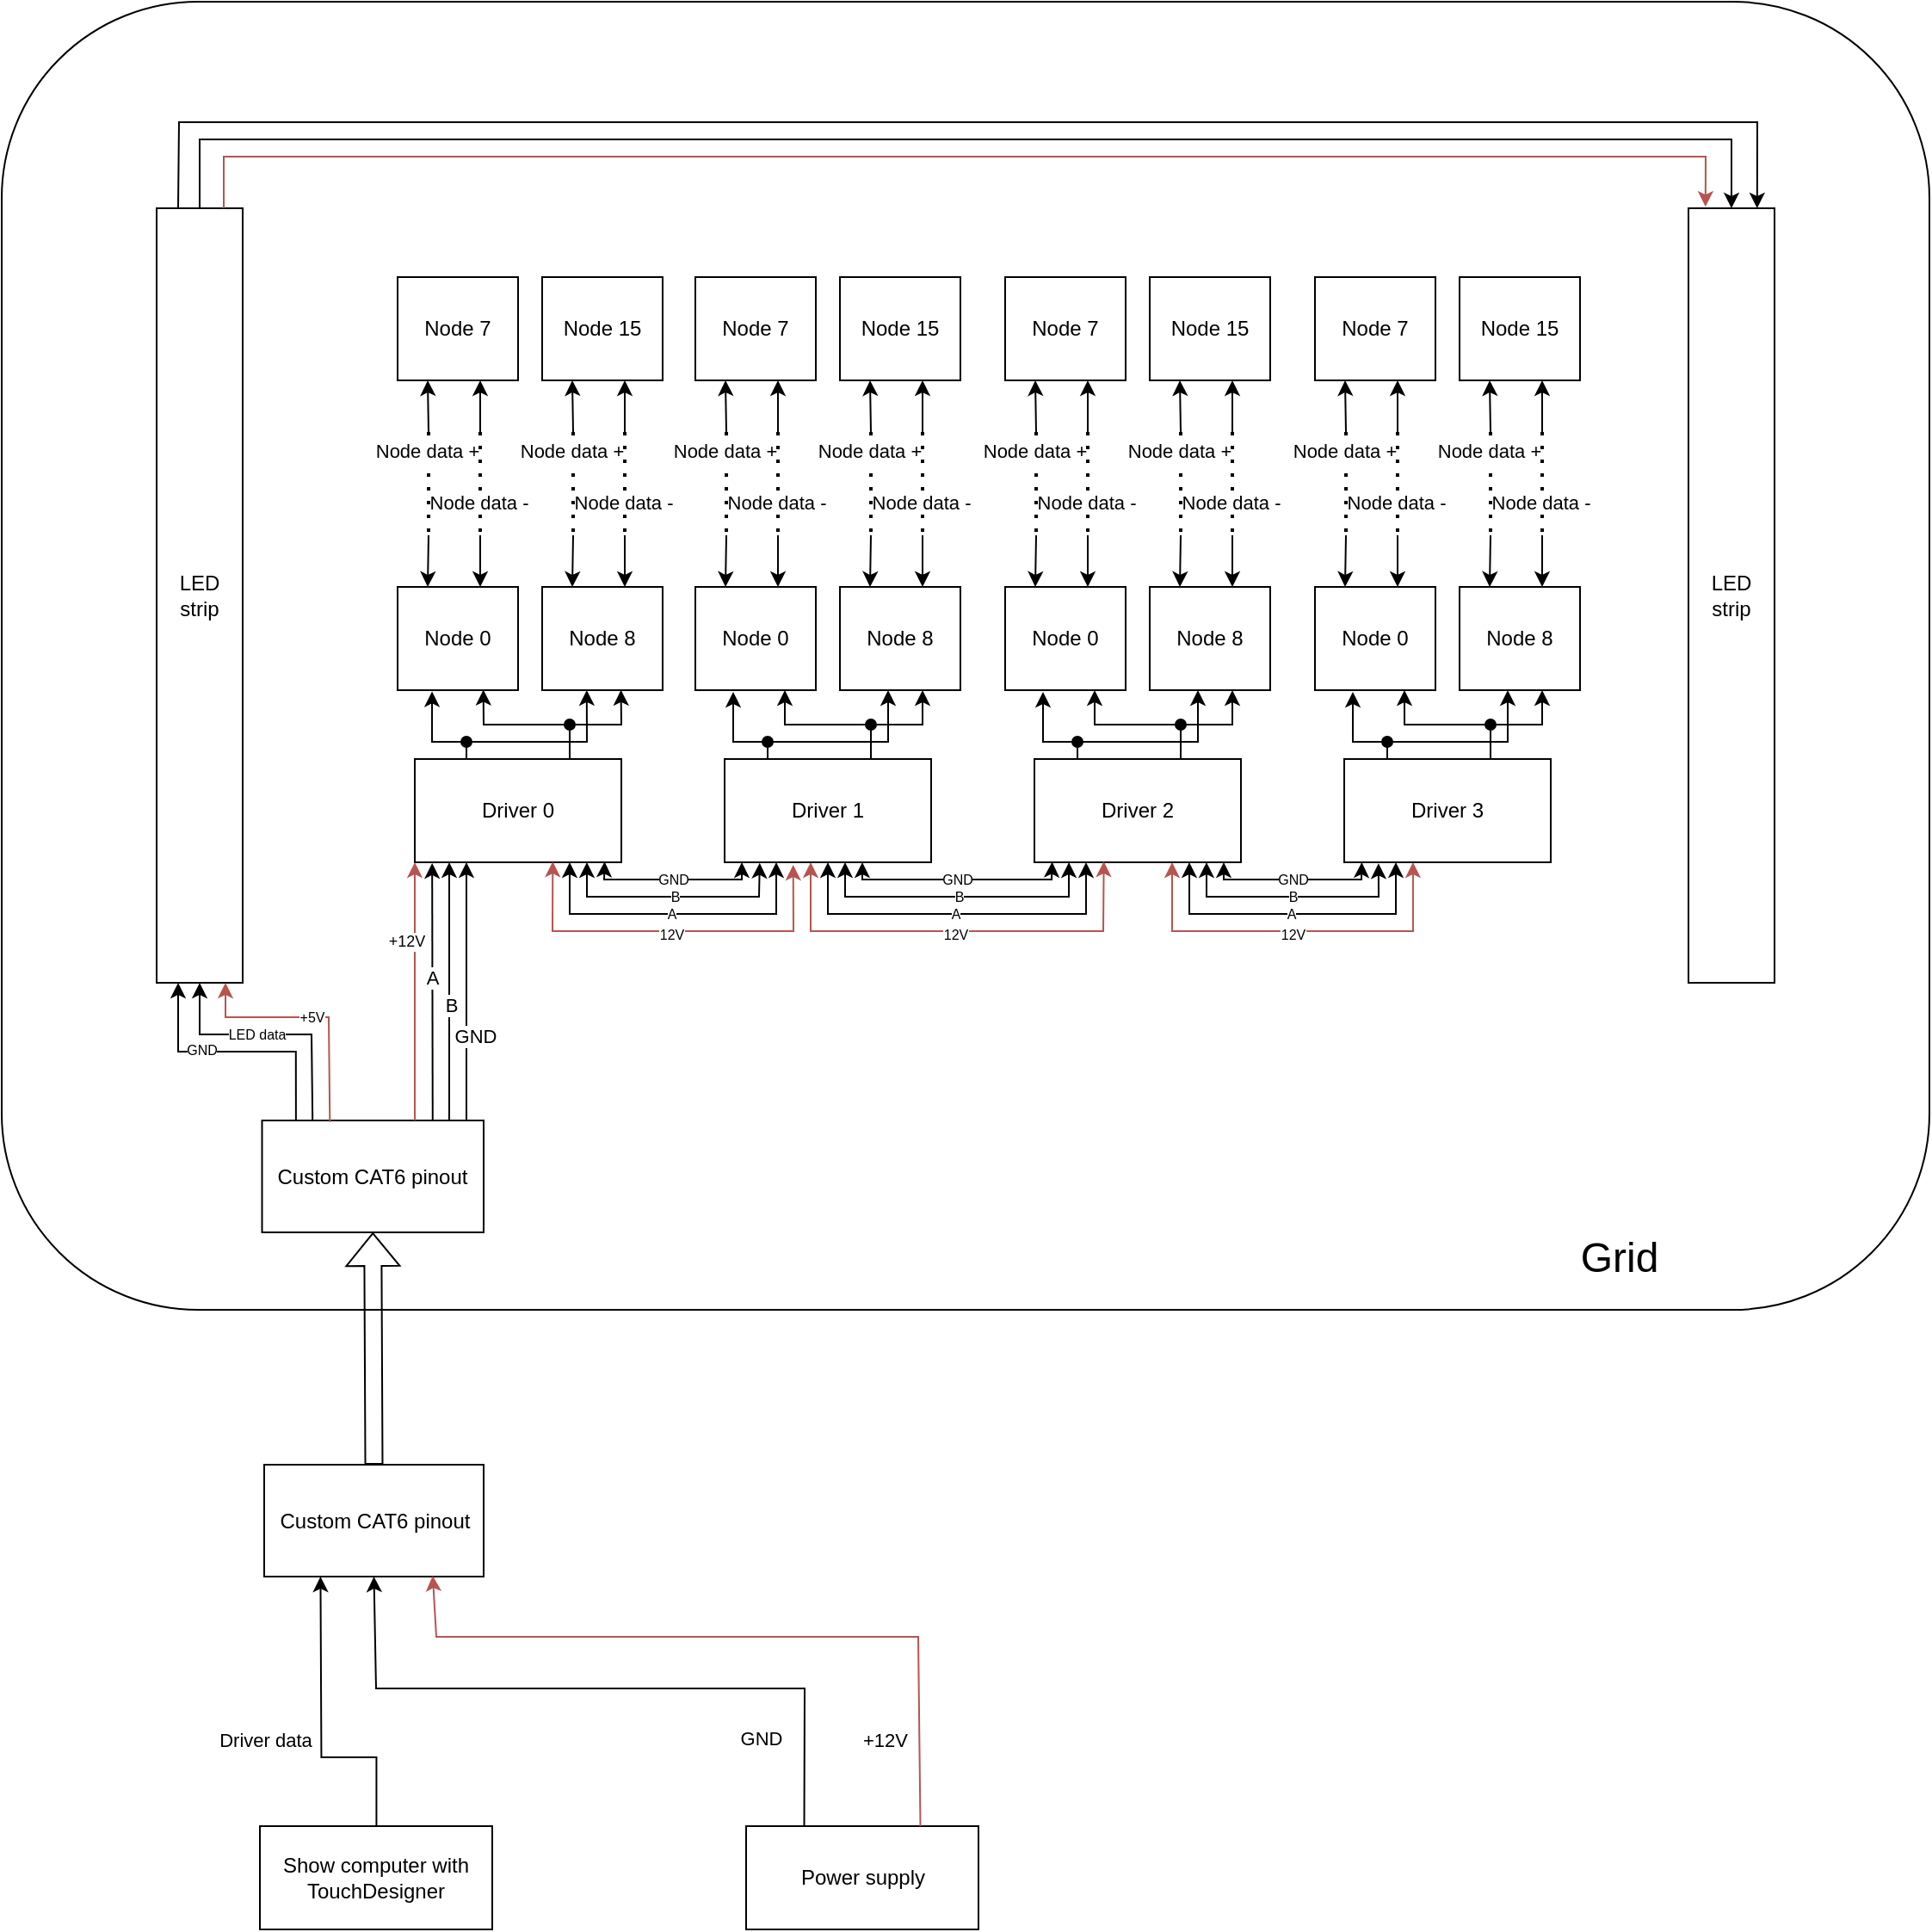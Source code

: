 <mxfile version="21.5.1" type="device">
  <diagram name="Seite-1" id="pmr29nUnUcJTHJ69raUX">
    <mxGraphModel dx="2684" dy="2594" grid="1" gridSize="10" guides="1" tooltips="1" connect="1" arrows="1" fold="1" page="1" pageScale="1" pageWidth="827" pageHeight="1169" math="0" shadow="0">
      <root>
        <mxCell id="0" />
        <mxCell id="1" parent="0" />
        <mxCell id="Ygs99mXb4eGiHYUo4rxd-228" value="" style="rounded=1;whiteSpace=wrap;html=1;" vertex="1" parent="1">
          <mxGeometry x="-130" y="-30" width="1120" height="760" as="geometry" />
        </mxCell>
        <mxCell id="Ygs99mXb4eGiHYUo4rxd-2" value="Driver 0" style="rounded=0;whiteSpace=wrap;html=1;" vertex="1" parent="1">
          <mxGeometry x="110" y="410" width="120" height="60" as="geometry" />
        </mxCell>
        <mxCell id="Ygs99mXb4eGiHYUo4rxd-3" value="Driver 1" style="rounded=0;whiteSpace=wrap;html=1;" vertex="1" parent="1">
          <mxGeometry x="290" y="410" width="120" height="60" as="geometry" />
        </mxCell>
        <mxCell id="Ygs99mXb4eGiHYUo4rxd-4" value="Driver 2" style="rounded=0;whiteSpace=wrap;html=1;" vertex="1" parent="1">
          <mxGeometry x="470" y="410" width="120" height="60" as="geometry" />
        </mxCell>
        <mxCell id="Ygs99mXb4eGiHYUo4rxd-5" value="Driver 3" style="rounded=0;whiteSpace=wrap;html=1;" vertex="1" parent="1">
          <mxGeometry x="650" y="410" width="120" height="60" as="geometry" />
        </mxCell>
        <mxCell id="Ygs99mXb4eGiHYUo4rxd-6" value="" style="endArrow=classic;startArrow=classic;html=1;rounded=0;exitX=0.919;exitY=0.994;exitDx=0;exitDy=0;exitPerimeter=0;" edge="1" parent="1" source="Ygs99mXb4eGiHYUo4rxd-2">
          <mxGeometry width="50" height="50" relative="1" as="geometry">
            <mxPoint x="190" y="480" as="sourcePoint" />
            <mxPoint x="300" y="470" as="targetPoint" />
            <Array as="points">
              <mxPoint x="220" y="480" />
              <mxPoint x="300" y="480" />
            </Array>
          </mxGeometry>
        </mxCell>
        <mxCell id="Ygs99mXb4eGiHYUo4rxd-14" value="&lt;font style=&quot;font-size: 8px;&quot;&gt;GND&lt;/font&gt;" style="edgeLabel;html=1;align=center;verticalAlign=middle;resizable=0;points=[];" vertex="1" connectable="0" parent="Ygs99mXb4eGiHYUo4rxd-6">
          <mxGeometry x="-0.006" y="1" relative="1" as="geometry">
            <mxPoint as="offset" />
          </mxGeometry>
        </mxCell>
        <mxCell id="Ygs99mXb4eGiHYUo4rxd-8" value="" style="endArrow=classic;startArrow=classic;html=1;rounded=0;exitX=0.919;exitY=0.994;exitDx=0;exitDy=0;exitPerimeter=0;entryX=0.17;entryY=1.006;entryDx=0;entryDy=0;entryPerimeter=0;" edge="1" parent="1" target="Ygs99mXb4eGiHYUo4rxd-3">
          <mxGeometry width="50" height="50" relative="1" as="geometry">
            <mxPoint x="210" y="470" as="sourcePoint" />
            <mxPoint x="260" y="470" as="targetPoint" />
            <Array as="points">
              <mxPoint x="210" y="490" />
              <mxPoint x="310" y="490" />
            </Array>
          </mxGeometry>
        </mxCell>
        <mxCell id="Ygs99mXb4eGiHYUo4rxd-13" value="&lt;font style=&quot;font-size: 8px;&quot;&gt;B&lt;/font&gt;" style="edgeLabel;html=1;align=center;verticalAlign=middle;resizable=0;points=[];" vertex="1" connectable="0" parent="Ygs99mXb4eGiHYUo4rxd-8">
          <mxGeometry x="-0.008" y="1" relative="1" as="geometry">
            <mxPoint x="1" as="offset" />
          </mxGeometry>
        </mxCell>
        <mxCell id="Ygs99mXb4eGiHYUo4rxd-9" value="" style="endArrow=classic;startArrow=classic;html=1;rounded=0;exitX=0.919;exitY=0.994;exitDx=0;exitDy=0;exitPerimeter=0;entryX=0.25;entryY=1;entryDx=0;entryDy=0;" edge="1" parent="1" target="Ygs99mXb4eGiHYUo4rxd-3">
          <mxGeometry width="50" height="50" relative="1" as="geometry">
            <mxPoint x="200" y="470" as="sourcePoint" />
            <mxPoint x="270" y="470" as="targetPoint" />
            <Array as="points">
              <mxPoint x="200" y="500" />
              <mxPoint x="320" y="500" />
            </Array>
          </mxGeometry>
        </mxCell>
        <mxCell id="Ygs99mXb4eGiHYUo4rxd-12" value="&lt;font style=&quot;font-size: 8px;&quot;&gt;A&lt;/font&gt;" style="edgeLabel;html=1;align=center;verticalAlign=middle;resizable=0;points=[];" vertex="1" connectable="0" parent="Ygs99mXb4eGiHYUo4rxd-9">
          <mxGeometry x="-0.032" y="-1" relative="1" as="geometry">
            <mxPoint x="2" y="-2" as="offset" />
          </mxGeometry>
        </mxCell>
        <mxCell id="Ygs99mXb4eGiHYUo4rxd-10" value="" style="endArrow=classic;startArrow=classic;html=1;rounded=0;exitX=0.668;exitY=0.993;exitDx=0;exitDy=0;exitPerimeter=0;entryX=0.332;entryY=1.025;entryDx=0;entryDy=0;entryPerimeter=0;fillColor=#f8cecc;strokeColor=#b85450;" edge="1" parent="1" source="Ygs99mXb4eGiHYUo4rxd-2" target="Ygs99mXb4eGiHYUo4rxd-3">
          <mxGeometry width="50" height="50" relative="1" as="geometry">
            <mxPoint x="170" y="520" as="sourcePoint" />
            <mxPoint x="260" y="520" as="targetPoint" />
            <Array as="points">
              <mxPoint x="190" y="510" />
              <mxPoint x="330" y="510" />
            </Array>
          </mxGeometry>
        </mxCell>
        <mxCell id="Ygs99mXb4eGiHYUo4rxd-11" value="&lt;font style=&quot;font-size: 8px;&quot;&gt;12V&lt;/font&gt;" style="edgeLabel;html=1;align=center;verticalAlign=middle;resizable=0;points=[];" vertex="1" connectable="0" parent="Ygs99mXb4eGiHYUo4rxd-10">
          <mxGeometry x="-0.095" y="1" relative="1" as="geometry">
            <mxPoint x="10" y="2" as="offset" />
          </mxGeometry>
        </mxCell>
        <mxCell id="Ygs99mXb4eGiHYUo4rxd-15" value="" style="endArrow=classic;startArrow=classic;html=1;rounded=0;exitX=0.919;exitY=0.994;exitDx=0;exitDy=0;exitPerimeter=0;entryX=0.086;entryY=0.996;entryDx=0;entryDy=0;entryPerimeter=0;" edge="1" parent="1" target="Ygs99mXb4eGiHYUo4rxd-4">
          <mxGeometry width="50" height="50" relative="1" as="geometry">
            <mxPoint x="370" y="470" as="sourcePoint" />
            <mxPoint x="420" y="470" as="targetPoint" />
            <Array as="points">
              <mxPoint x="370" y="480" />
              <mxPoint x="480" y="480" />
            </Array>
          </mxGeometry>
        </mxCell>
        <mxCell id="Ygs99mXb4eGiHYUo4rxd-16" value="&lt;font style=&quot;font-size: 8px;&quot;&gt;GND&lt;/font&gt;" style="edgeLabel;html=1;align=center;verticalAlign=middle;resizable=0;points=[];" vertex="1" connectable="0" parent="Ygs99mXb4eGiHYUo4rxd-15">
          <mxGeometry x="-0.006" y="1" relative="1" as="geometry">
            <mxPoint as="offset" />
          </mxGeometry>
        </mxCell>
        <mxCell id="Ygs99mXb4eGiHYUo4rxd-17" value="" style="endArrow=classic;startArrow=classic;html=1;rounded=0;exitX=0.919;exitY=0.994;exitDx=0;exitDy=0;exitPerimeter=0;entryX=0.167;entryY=1;entryDx=0;entryDy=0;entryPerimeter=0;" edge="1" parent="1" target="Ygs99mXb4eGiHYUo4rxd-4">
          <mxGeometry width="50" height="50" relative="1" as="geometry">
            <mxPoint x="360" y="470" as="sourcePoint" />
            <mxPoint x="430" y="470" as="targetPoint" />
            <Array as="points">
              <mxPoint x="360" y="490" />
              <mxPoint x="490" y="490" />
            </Array>
          </mxGeometry>
        </mxCell>
        <mxCell id="Ygs99mXb4eGiHYUo4rxd-18" value="&lt;font style=&quot;font-size: 8px;&quot;&gt;B&lt;/font&gt;" style="edgeLabel;html=1;align=center;verticalAlign=middle;resizable=0;points=[];" vertex="1" connectable="0" parent="Ygs99mXb4eGiHYUo4rxd-17">
          <mxGeometry x="-0.008" y="1" relative="1" as="geometry">
            <mxPoint x="1" as="offset" />
          </mxGeometry>
        </mxCell>
        <mxCell id="Ygs99mXb4eGiHYUo4rxd-19" value="" style="endArrow=classic;startArrow=classic;html=1;rounded=0;exitX=0.919;exitY=0.994;exitDx=0;exitDy=0;exitPerimeter=0;entryX=0.25;entryY=1;entryDx=0;entryDy=0;" edge="1" parent="1" target="Ygs99mXb4eGiHYUo4rxd-4">
          <mxGeometry width="50" height="50" relative="1" as="geometry">
            <mxPoint x="350" y="470" as="sourcePoint" />
            <mxPoint x="440" y="470" as="targetPoint" />
            <Array as="points">
              <mxPoint x="350" y="500" />
              <mxPoint x="500" y="500" />
            </Array>
          </mxGeometry>
        </mxCell>
        <mxCell id="Ygs99mXb4eGiHYUo4rxd-20" value="&lt;font style=&quot;font-size: 8px;&quot;&gt;A&lt;/font&gt;" style="edgeLabel;html=1;align=center;verticalAlign=middle;resizable=0;points=[];" vertex="1" connectable="0" parent="Ygs99mXb4eGiHYUo4rxd-19">
          <mxGeometry x="-0.032" y="-1" relative="1" as="geometry">
            <mxPoint x="2" y="-2" as="offset" />
          </mxGeometry>
        </mxCell>
        <mxCell id="Ygs99mXb4eGiHYUo4rxd-21" value="" style="endArrow=classic;startArrow=classic;html=1;rounded=0;exitX=0.668;exitY=0.993;exitDx=0;exitDy=0;exitPerimeter=0;fillColor=#f8cecc;strokeColor=#b85450;entryX=0.336;entryY=0.992;entryDx=0;entryDy=0;entryPerimeter=0;" edge="1" parent="1" target="Ygs99mXb4eGiHYUo4rxd-4">
          <mxGeometry width="50" height="50" relative="1" as="geometry">
            <mxPoint x="340" y="470" as="sourcePoint" />
            <mxPoint x="480" y="490" as="targetPoint" />
            <Array as="points">
              <mxPoint x="340" y="510" />
              <mxPoint x="510" y="510" />
            </Array>
          </mxGeometry>
        </mxCell>
        <mxCell id="Ygs99mXb4eGiHYUo4rxd-22" value="&lt;font style=&quot;font-size: 8px;&quot;&gt;12V&lt;/font&gt;" style="edgeLabel;html=1;align=center;verticalAlign=middle;resizable=0;points=[];" vertex="1" connectable="0" parent="Ygs99mXb4eGiHYUo4rxd-21">
          <mxGeometry x="-0.095" y="1" relative="1" as="geometry">
            <mxPoint x="10" y="2" as="offset" />
          </mxGeometry>
        </mxCell>
        <mxCell id="Ygs99mXb4eGiHYUo4rxd-23" value="" style="endArrow=classic;startArrow=classic;html=1;rounded=0;exitX=0.919;exitY=0.994;exitDx=0;exitDy=0;exitPerimeter=0;entryX=0.085;entryY=1;entryDx=0;entryDy=0;entryPerimeter=0;" edge="1" parent="1" target="Ygs99mXb4eGiHYUo4rxd-5">
          <mxGeometry width="50" height="50" relative="1" as="geometry">
            <mxPoint x="580" y="470" as="sourcePoint" />
            <mxPoint x="630" y="470" as="targetPoint" />
            <Array as="points">
              <mxPoint x="580" y="480" />
              <mxPoint x="660" y="480" />
            </Array>
          </mxGeometry>
        </mxCell>
        <mxCell id="Ygs99mXb4eGiHYUo4rxd-24" value="&lt;font style=&quot;font-size: 8px;&quot;&gt;GND&lt;/font&gt;" style="edgeLabel;html=1;align=center;verticalAlign=middle;resizable=0;points=[];" vertex="1" connectable="0" parent="Ygs99mXb4eGiHYUo4rxd-23">
          <mxGeometry x="-0.006" y="1" relative="1" as="geometry">
            <mxPoint as="offset" />
          </mxGeometry>
        </mxCell>
        <mxCell id="Ygs99mXb4eGiHYUo4rxd-25" value="" style="endArrow=classic;startArrow=classic;html=1;rounded=0;exitX=0.919;exitY=0.994;exitDx=0;exitDy=0;exitPerimeter=0;entryX=0.166;entryY=1.011;entryDx=0;entryDy=0;entryPerimeter=0;" edge="1" parent="1" target="Ygs99mXb4eGiHYUo4rxd-5">
          <mxGeometry width="50" height="50" relative="1" as="geometry">
            <mxPoint x="570" y="470" as="sourcePoint" />
            <mxPoint x="640" y="470" as="targetPoint" />
            <Array as="points">
              <mxPoint x="570" y="490" />
              <mxPoint x="670" y="490" />
            </Array>
          </mxGeometry>
        </mxCell>
        <mxCell id="Ygs99mXb4eGiHYUo4rxd-26" value="&lt;font style=&quot;font-size: 8px;&quot;&gt;B&lt;/font&gt;" style="edgeLabel;html=1;align=center;verticalAlign=middle;resizable=0;points=[];" vertex="1" connectable="0" parent="Ygs99mXb4eGiHYUo4rxd-25">
          <mxGeometry x="-0.008" y="1" relative="1" as="geometry">
            <mxPoint x="1" as="offset" />
          </mxGeometry>
        </mxCell>
        <mxCell id="Ygs99mXb4eGiHYUo4rxd-27" value="" style="endArrow=classic;startArrow=classic;html=1;rounded=0;exitX=0.919;exitY=0.994;exitDx=0;exitDy=0;exitPerimeter=0;entryX=0.25;entryY=1;entryDx=0;entryDy=0;" edge="1" parent="1" target="Ygs99mXb4eGiHYUo4rxd-5">
          <mxGeometry width="50" height="50" relative="1" as="geometry">
            <mxPoint x="560" y="470" as="sourcePoint" />
            <mxPoint x="650" y="470" as="targetPoint" />
            <Array as="points">
              <mxPoint x="560" y="500" />
              <mxPoint x="680" y="500" />
            </Array>
          </mxGeometry>
        </mxCell>
        <mxCell id="Ygs99mXb4eGiHYUo4rxd-28" value="&lt;font style=&quot;font-size: 8px;&quot;&gt;A&lt;/font&gt;" style="edgeLabel;html=1;align=center;verticalAlign=middle;resizable=0;points=[];" vertex="1" connectable="0" parent="Ygs99mXb4eGiHYUo4rxd-27">
          <mxGeometry x="-0.032" y="-1" relative="1" as="geometry">
            <mxPoint x="2" y="-2" as="offset" />
          </mxGeometry>
        </mxCell>
        <mxCell id="Ygs99mXb4eGiHYUo4rxd-29" value="" style="endArrow=classic;startArrow=classic;html=1;rounded=0;exitX=0.668;exitY=0.993;exitDx=0;exitDy=0;exitPerimeter=0;entryX=0.333;entryY=1;entryDx=0;entryDy=0;entryPerimeter=0;fillColor=#f8cecc;strokeColor=#b85450;" edge="1" parent="1" target="Ygs99mXb4eGiHYUo4rxd-5">
          <mxGeometry width="50" height="50" relative="1" as="geometry">
            <mxPoint x="550" y="470" as="sourcePoint" />
            <mxPoint x="660" y="472" as="targetPoint" />
            <Array as="points">
              <mxPoint x="550" y="510" />
              <mxPoint x="690" y="510" />
            </Array>
          </mxGeometry>
        </mxCell>
        <mxCell id="Ygs99mXb4eGiHYUo4rxd-30" value="&lt;font style=&quot;font-size: 8px;&quot;&gt;12V&lt;/font&gt;" style="edgeLabel;html=1;align=center;verticalAlign=middle;resizable=0;points=[];" vertex="1" connectable="0" parent="Ygs99mXb4eGiHYUo4rxd-29">
          <mxGeometry x="-0.095" y="1" relative="1" as="geometry">
            <mxPoint x="10" y="2" as="offset" />
          </mxGeometry>
        </mxCell>
        <mxCell id="Ygs99mXb4eGiHYUo4rxd-74" value="Node 0" style="rounded=0;whiteSpace=wrap;html=1;" vertex="1" parent="1">
          <mxGeometry x="100" y="310" width="70" height="60" as="geometry" />
        </mxCell>
        <mxCell id="Ygs99mXb4eGiHYUo4rxd-75" value="Node 7" style="rounded=0;whiteSpace=wrap;html=1;" vertex="1" parent="1">
          <mxGeometry x="100" y="130" width="70" height="60" as="geometry" />
        </mxCell>
        <mxCell id="Ygs99mXb4eGiHYUo4rxd-76" value="" style="endArrow=classic;html=1;rounded=0;entryX=0.25;entryY=0;entryDx=0;entryDy=0;" edge="1" parent="1" target="Ygs99mXb4eGiHYUo4rxd-74">
          <mxGeometry width="50" height="50" relative="1" as="geometry">
            <mxPoint x="118" y="280" as="sourcePoint" />
            <mxPoint x="116.5" y="310" as="targetPoint" />
          </mxGeometry>
        </mxCell>
        <mxCell id="Ygs99mXb4eGiHYUo4rxd-77" value="" style="endArrow=none;dashed=1;html=1;dashPattern=1 3;strokeWidth=2;rounded=0;" edge="1" parent="1">
          <mxGeometry width="50" height="50" relative="1" as="geometry">
            <mxPoint x="118" y="220" as="sourcePoint" />
            <mxPoint x="118" y="280" as="targetPoint" />
          </mxGeometry>
        </mxCell>
        <mxCell id="Ygs99mXb4eGiHYUo4rxd-78" value="Node data +" style="edgeLabel;html=1;align=center;verticalAlign=middle;resizable=0;points=[];" vertex="1" connectable="0" parent="Ygs99mXb4eGiHYUo4rxd-77">
          <mxGeometry x="-0.186" y="-1" relative="1" as="geometry">
            <mxPoint y="-14" as="offset" />
          </mxGeometry>
        </mxCell>
        <mxCell id="Ygs99mXb4eGiHYUo4rxd-79" value="" style="endArrow=classic;html=1;rounded=0;entryX=0.25;entryY=1;entryDx=0;entryDy=0;" edge="1" parent="1" target="Ygs99mXb4eGiHYUo4rxd-75">
          <mxGeometry width="50" height="50" relative="1" as="geometry">
            <mxPoint x="118" y="220" as="sourcePoint" />
            <mxPoint x="108" y="220" as="targetPoint" />
          </mxGeometry>
        </mxCell>
        <mxCell id="Ygs99mXb4eGiHYUo4rxd-80" value="" style="endArrow=classic;html=1;rounded=0;entryX=0.25;entryY=0;entryDx=0;entryDy=0;" edge="1" parent="1">
          <mxGeometry width="50" height="50" relative="1" as="geometry">
            <mxPoint x="148" y="280" as="sourcePoint" />
            <mxPoint x="148" y="310" as="targetPoint" />
          </mxGeometry>
        </mxCell>
        <mxCell id="Ygs99mXb4eGiHYUo4rxd-81" value="" style="endArrow=none;dashed=1;html=1;dashPattern=1 3;strokeWidth=2;rounded=0;" edge="1" parent="1">
          <mxGeometry width="50" height="50" relative="1" as="geometry">
            <mxPoint x="148" y="220" as="sourcePoint" />
            <mxPoint x="148" y="280" as="targetPoint" />
          </mxGeometry>
        </mxCell>
        <mxCell id="Ygs99mXb4eGiHYUo4rxd-82" value="Node data -" style="edgeLabel;html=1;align=center;verticalAlign=middle;resizable=0;points=[];" vertex="1" connectable="0" parent="Ygs99mXb4eGiHYUo4rxd-81">
          <mxGeometry x="-0.186" y="-1" relative="1" as="geometry">
            <mxPoint y="16" as="offset" />
          </mxGeometry>
        </mxCell>
        <mxCell id="Ygs99mXb4eGiHYUo4rxd-83" value="" style="endArrow=classic;html=1;rounded=0;entryX=0.25;entryY=1;entryDx=0;entryDy=0;" edge="1" parent="1">
          <mxGeometry width="50" height="50" relative="1" as="geometry">
            <mxPoint x="148" y="220" as="sourcePoint" />
            <mxPoint x="148" y="190" as="targetPoint" />
          </mxGeometry>
        </mxCell>
        <mxCell id="Ygs99mXb4eGiHYUo4rxd-84" value="Node 8" style="rounded=0;whiteSpace=wrap;html=1;" vertex="1" parent="1">
          <mxGeometry x="184" y="310" width="70" height="60" as="geometry" />
        </mxCell>
        <mxCell id="Ygs99mXb4eGiHYUo4rxd-85" value="Node 15" style="rounded=0;whiteSpace=wrap;html=1;" vertex="1" parent="1">
          <mxGeometry x="184" y="130" width="70" height="60" as="geometry" />
        </mxCell>
        <mxCell id="Ygs99mXb4eGiHYUo4rxd-86" value="" style="endArrow=classic;html=1;rounded=0;entryX=0.25;entryY=0;entryDx=0;entryDy=0;" edge="1" parent="1" target="Ygs99mXb4eGiHYUo4rxd-84">
          <mxGeometry width="50" height="50" relative="1" as="geometry">
            <mxPoint x="202" y="280" as="sourcePoint" />
            <mxPoint x="200.5" y="310" as="targetPoint" />
          </mxGeometry>
        </mxCell>
        <mxCell id="Ygs99mXb4eGiHYUo4rxd-87" value="" style="endArrow=none;dashed=1;html=1;dashPattern=1 3;strokeWidth=2;rounded=0;" edge="1" parent="1">
          <mxGeometry width="50" height="50" relative="1" as="geometry">
            <mxPoint x="202" y="220" as="sourcePoint" />
            <mxPoint x="202" y="280" as="targetPoint" />
          </mxGeometry>
        </mxCell>
        <mxCell id="Ygs99mXb4eGiHYUo4rxd-88" value="Node data +" style="edgeLabel;html=1;align=center;verticalAlign=middle;resizable=0;points=[];" vertex="1" connectable="0" parent="Ygs99mXb4eGiHYUo4rxd-87">
          <mxGeometry x="-0.186" y="-1" relative="1" as="geometry">
            <mxPoint y="-14" as="offset" />
          </mxGeometry>
        </mxCell>
        <mxCell id="Ygs99mXb4eGiHYUo4rxd-89" value="" style="endArrow=classic;html=1;rounded=0;entryX=0.25;entryY=1;entryDx=0;entryDy=0;" edge="1" parent="1" target="Ygs99mXb4eGiHYUo4rxd-85">
          <mxGeometry width="50" height="50" relative="1" as="geometry">
            <mxPoint x="202" y="220" as="sourcePoint" />
            <mxPoint x="192" y="220" as="targetPoint" />
          </mxGeometry>
        </mxCell>
        <mxCell id="Ygs99mXb4eGiHYUo4rxd-90" value="" style="endArrow=classic;html=1;rounded=0;entryX=0.25;entryY=0;entryDx=0;entryDy=0;" edge="1" parent="1">
          <mxGeometry width="50" height="50" relative="1" as="geometry">
            <mxPoint x="232" y="280" as="sourcePoint" />
            <mxPoint x="232" y="310" as="targetPoint" />
          </mxGeometry>
        </mxCell>
        <mxCell id="Ygs99mXb4eGiHYUo4rxd-91" value="" style="endArrow=none;dashed=1;html=1;dashPattern=1 3;strokeWidth=2;rounded=0;" edge="1" parent="1">
          <mxGeometry width="50" height="50" relative="1" as="geometry">
            <mxPoint x="232" y="220" as="sourcePoint" />
            <mxPoint x="232" y="280" as="targetPoint" />
          </mxGeometry>
        </mxCell>
        <mxCell id="Ygs99mXb4eGiHYUo4rxd-92" value="Node data -" style="edgeLabel;html=1;align=center;verticalAlign=middle;resizable=0;points=[];" vertex="1" connectable="0" parent="Ygs99mXb4eGiHYUo4rxd-91">
          <mxGeometry x="-0.186" y="-1" relative="1" as="geometry">
            <mxPoint y="16" as="offset" />
          </mxGeometry>
        </mxCell>
        <mxCell id="Ygs99mXb4eGiHYUo4rxd-93" value="" style="endArrow=classic;html=1;rounded=0;entryX=0.25;entryY=1;entryDx=0;entryDy=0;" edge="1" parent="1">
          <mxGeometry width="50" height="50" relative="1" as="geometry">
            <mxPoint x="232" y="220" as="sourcePoint" />
            <mxPoint x="232" y="190" as="targetPoint" />
          </mxGeometry>
        </mxCell>
        <mxCell id="Ygs99mXb4eGiHYUo4rxd-94" value="Node 0" style="rounded=0;whiteSpace=wrap;html=1;" vertex="1" parent="1">
          <mxGeometry x="273" y="310" width="70" height="60" as="geometry" />
        </mxCell>
        <mxCell id="Ygs99mXb4eGiHYUo4rxd-95" value="Node 7" style="rounded=0;whiteSpace=wrap;html=1;" vertex="1" parent="1">
          <mxGeometry x="273" y="130" width="70" height="60" as="geometry" />
        </mxCell>
        <mxCell id="Ygs99mXb4eGiHYUo4rxd-96" value="" style="endArrow=classic;html=1;rounded=0;entryX=0.25;entryY=0;entryDx=0;entryDy=0;" edge="1" parent="1" target="Ygs99mXb4eGiHYUo4rxd-94">
          <mxGeometry width="50" height="50" relative="1" as="geometry">
            <mxPoint x="291" y="280" as="sourcePoint" />
            <mxPoint x="289.5" y="310" as="targetPoint" />
          </mxGeometry>
        </mxCell>
        <mxCell id="Ygs99mXb4eGiHYUo4rxd-97" value="" style="endArrow=none;dashed=1;html=1;dashPattern=1 3;strokeWidth=2;rounded=0;" edge="1" parent="1">
          <mxGeometry width="50" height="50" relative="1" as="geometry">
            <mxPoint x="291" y="220" as="sourcePoint" />
            <mxPoint x="291" y="280" as="targetPoint" />
          </mxGeometry>
        </mxCell>
        <mxCell id="Ygs99mXb4eGiHYUo4rxd-98" value="Node data +" style="edgeLabel;html=1;align=center;verticalAlign=middle;resizable=0;points=[];" vertex="1" connectable="0" parent="Ygs99mXb4eGiHYUo4rxd-97">
          <mxGeometry x="-0.186" y="-1" relative="1" as="geometry">
            <mxPoint y="-14" as="offset" />
          </mxGeometry>
        </mxCell>
        <mxCell id="Ygs99mXb4eGiHYUo4rxd-99" value="" style="endArrow=classic;html=1;rounded=0;entryX=0.25;entryY=1;entryDx=0;entryDy=0;" edge="1" parent="1" target="Ygs99mXb4eGiHYUo4rxd-95">
          <mxGeometry width="50" height="50" relative="1" as="geometry">
            <mxPoint x="291" y="220" as="sourcePoint" />
            <mxPoint x="281" y="220" as="targetPoint" />
          </mxGeometry>
        </mxCell>
        <mxCell id="Ygs99mXb4eGiHYUo4rxd-100" value="" style="endArrow=classic;html=1;rounded=0;entryX=0.25;entryY=0;entryDx=0;entryDy=0;" edge="1" parent="1">
          <mxGeometry width="50" height="50" relative="1" as="geometry">
            <mxPoint x="321" y="280" as="sourcePoint" />
            <mxPoint x="321" y="310" as="targetPoint" />
          </mxGeometry>
        </mxCell>
        <mxCell id="Ygs99mXb4eGiHYUo4rxd-101" value="" style="endArrow=none;dashed=1;html=1;dashPattern=1 3;strokeWidth=2;rounded=0;" edge="1" parent="1">
          <mxGeometry width="50" height="50" relative="1" as="geometry">
            <mxPoint x="321" y="220" as="sourcePoint" />
            <mxPoint x="321" y="280" as="targetPoint" />
          </mxGeometry>
        </mxCell>
        <mxCell id="Ygs99mXb4eGiHYUo4rxd-102" value="Node data -" style="edgeLabel;html=1;align=center;verticalAlign=middle;resizable=0;points=[];" vertex="1" connectable="0" parent="Ygs99mXb4eGiHYUo4rxd-101">
          <mxGeometry x="-0.186" y="-1" relative="1" as="geometry">
            <mxPoint y="16" as="offset" />
          </mxGeometry>
        </mxCell>
        <mxCell id="Ygs99mXb4eGiHYUo4rxd-103" value="" style="endArrow=classic;html=1;rounded=0;entryX=0.25;entryY=1;entryDx=0;entryDy=0;" edge="1" parent="1">
          <mxGeometry width="50" height="50" relative="1" as="geometry">
            <mxPoint x="321" y="220" as="sourcePoint" />
            <mxPoint x="321" y="190" as="targetPoint" />
          </mxGeometry>
        </mxCell>
        <mxCell id="Ygs99mXb4eGiHYUo4rxd-104" value="Node 8" style="rounded=0;whiteSpace=wrap;html=1;" vertex="1" parent="1">
          <mxGeometry x="357" y="310" width="70" height="60" as="geometry" />
        </mxCell>
        <mxCell id="Ygs99mXb4eGiHYUo4rxd-105" value="Node 15" style="rounded=0;whiteSpace=wrap;html=1;" vertex="1" parent="1">
          <mxGeometry x="357" y="130" width="70" height="60" as="geometry" />
        </mxCell>
        <mxCell id="Ygs99mXb4eGiHYUo4rxd-106" value="" style="endArrow=classic;html=1;rounded=0;entryX=0.25;entryY=0;entryDx=0;entryDy=0;" edge="1" parent="1" target="Ygs99mXb4eGiHYUo4rxd-104">
          <mxGeometry width="50" height="50" relative="1" as="geometry">
            <mxPoint x="375" y="280" as="sourcePoint" />
            <mxPoint x="373.5" y="310" as="targetPoint" />
          </mxGeometry>
        </mxCell>
        <mxCell id="Ygs99mXb4eGiHYUo4rxd-107" value="" style="endArrow=none;dashed=1;html=1;dashPattern=1 3;strokeWidth=2;rounded=0;" edge="1" parent="1">
          <mxGeometry width="50" height="50" relative="1" as="geometry">
            <mxPoint x="375" y="220" as="sourcePoint" />
            <mxPoint x="375" y="280" as="targetPoint" />
          </mxGeometry>
        </mxCell>
        <mxCell id="Ygs99mXb4eGiHYUo4rxd-108" value="Node data +" style="edgeLabel;html=1;align=center;verticalAlign=middle;resizable=0;points=[];" vertex="1" connectable="0" parent="Ygs99mXb4eGiHYUo4rxd-107">
          <mxGeometry x="-0.186" y="-1" relative="1" as="geometry">
            <mxPoint y="-14" as="offset" />
          </mxGeometry>
        </mxCell>
        <mxCell id="Ygs99mXb4eGiHYUo4rxd-109" value="" style="endArrow=classic;html=1;rounded=0;entryX=0.25;entryY=1;entryDx=0;entryDy=0;" edge="1" parent="1" target="Ygs99mXb4eGiHYUo4rxd-105">
          <mxGeometry width="50" height="50" relative="1" as="geometry">
            <mxPoint x="375" y="220" as="sourcePoint" />
            <mxPoint x="365" y="220" as="targetPoint" />
          </mxGeometry>
        </mxCell>
        <mxCell id="Ygs99mXb4eGiHYUo4rxd-110" value="" style="endArrow=classic;html=1;rounded=0;entryX=0.25;entryY=0;entryDx=0;entryDy=0;" edge="1" parent="1">
          <mxGeometry width="50" height="50" relative="1" as="geometry">
            <mxPoint x="405" y="280" as="sourcePoint" />
            <mxPoint x="405" y="310" as="targetPoint" />
          </mxGeometry>
        </mxCell>
        <mxCell id="Ygs99mXb4eGiHYUo4rxd-111" value="" style="endArrow=none;dashed=1;html=1;dashPattern=1 3;strokeWidth=2;rounded=0;" edge="1" parent="1">
          <mxGeometry width="50" height="50" relative="1" as="geometry">
            <mxPoint x="405" y="220" as="sourcePoint" />
            <mxPoint x="405" y="280" as="targetPoint" />
          </mxGeometry>
        </mxCell>
        <mxCell id="Ygs99mXb4eGiHYUo4rxd-112" value="Node data -" style="edgeLabel;html=1;align=center;verticalAlign=middle;resizable=0;points=[];" vertex="1" connectable="0" parent="Ygs99mXb4eGiHYUo4rxd-111">
          <mxGeometry x="-0.186" y="-1" relative="1" as="geometry">
            <mxPoint y="16" as="offset" />
          </mxGeometry>
        </mxCell>
        <mxCell id="Ygs99mXb4eGiHYUo4rxd-113" value="" style="endArrow=classic;html=1;rounded=0;entryX=0.25;entryY=1;entryDx=0;entryDy=0;" edge="1" parent="1">
          <mxGeometry width="50" height="50" relative="1" as="geometry">
            <mxPoint x="405" y="220" as="sourcePoint" />
            <mxPoint x="405" y="190" as="targetPoint" />
          </mxGeometry>
        </mxCell>
        <mxCell id="Ygs99mXb4eGiHYUo4rxd-114" value="Node 0" style="rounded=0;whiteSpace=wrap;html=1;" vertex="1" parent="1">
          <mxGeometry x="453" y="310" width="70" height="60" as="geometry" />
        </mxCell>
        <mxCell id="Ygs99mXb4eGiHYUo4rxd-115" value="Node 7" style="rounded=0;whiteSpace=wrap;html=1;" vertex="1" parent="1">
          <mxGeometry x="453" y="130" width="70" height="60" as="geometry" />
        </mxCell>
        <mxCell id="Ygs99mXb4eGiHYUo4rxd-116" value="" style="endArrow=classic;html=1;rounded=0;entryX=0.25;entryY=0;entryDx=0;entryDy=0;" edge="1" parent="1" target="Ygs99mXb4eGiHYUo4rxd-114">
          <mxGeometry width="50" height="50" relative="1" as="geometry">
            <mxPoint x="471" y="280" as="sourcePoint" />
            <mxPoint x="469.5" y="310" as="targetPoint" />
          </mxGeometry>
        </mxCell>
        <mxCell id="Ygs99mXb4eGiHYUo4rxd-117" value="" style="endArrow=none;dashed=1;html=1;dashPattern=1 3;strokeWidth=2;rounded=0;" edge="1" parent="1">
          <mxGeometry width="50" height="50" relative="1" as="geometry">
            <mxPoint x="471" y="220" as="sourcePoint" />
            <mxPoint x="471" y="280" as="targetPoint" />
          </mxGeometry>
        </mxCell>
        <mxCell id="Ygs99mXb4eGiHYUo4rxd-118" value="Node data +" style="edgeLabel;html=1;align=center;verticalAlign=middle;resizable=0;points=[];" vertex="1" connectable="0" parent="Ygs99mXb4eGiHYUo4rxd-117">
          <mxGeometry x="-0.186" y="-1" relative="1" as="geometry">
            <mxPoint y="-14" as="offset" />
          </mxGeometry>
        </mxCell>
        <mxCell id="Ygs99mXb4eGiHYUo4rxd-119" value="" style="endArrow=classic;html=1;rounded=0;entryX=0.25;entryY=1;entryDx=0;entryDy=0;" edge="1" parent="1" target="Ygs99mXb4eGiHYUo4rxd-115">
          <mxGeometry width="50" height="50" relative="1" as="geometry">
            <mxPoint x="471" y="220" as="sourcePoint" />
            <mxPoint x="461" y="220" as="targetPoint" />
          </mxGeometry>
        </mxCell>
        <mxCell id="Ygs99mXb4eGiHYUo4rxd-120" value="" style="endArrow=classic;html=1;rounded=0;entryX=0.25;entryY=0;entryDx=0;entryDy=0;" edge="1" parent="1">
          <mxGeometry width="50" height="50" relative="1" as="geometry">
            <mxPoint x="501" y="280" as="sourcePoint" />
            <mxPoint x="501" y="310" as="targetPoint" />
          </mxGeometry>
        </mxCell>
        <mxCell id="Ygs99mXb4eGiHYUo4rxd-121" value="" style="endArrow=none;dashed=1;html=1;dashPattern=1 3;strokeWidth=2;rounded=0;" edge="1" parent="1">
          <mxGeometry width="50" height="50" relative="1" as="geometry">
            <mxPoint x="501" y="220" as="sourcePoint" />
            <mxPoint x="501" y="280" as="targetPoint" />
          </mxGeometry>
        </mxCell>
        <mxCell id="Ygs99mXb4eGiHYUo4rxd-122" value="Node data -" style="edgeLabel;html=1;align=center;verticalAlign=middle;resizable=0;points=[];" vertex="1" connectable="0" parent="Ygs99mXb4eGiHYUo4rxd-121">
          <mxGeometry x="-0.186" y="-1" relative="1" as="geometry">
            <mxPoint y="16" as="offset" />
          </mxGeometry>
        </mxCell>
        <mxCell id="Ygs99mXb4eGiHYUo4rxd-123" value="" style="endArrow=classic;html=1;rounded=0;entryX=0.25;entryY=1;entryDx=0;entryDy=0;" edge="1" parent="1">
          <mxGeometry width="50" height="50" relative="1" as="geometry">
            <mxPoint x="501" y="220" as="sourcePoint" />
            <mxPoint x="501" y="190" as="targetPoint" />
          </mxGeometry>
        </mxCell>
        <mxCell id="Ygs99mXb4eGiHYUo4rxd-124" value="Node 8" style="rounded=0;whiteSpace=wrap;html=1;" vertex="1" parent="1">
          <mxGeometry x="537" y="310" width="70" height="60" as="geometry" />
        </mxCell>
        <mxCell id="Ygs99mXb4eGiHYUo4rxd-125" value="Node 15" style="rounded=0;whiteSpace=wrap;html=1;" vertex="1" parent="1">
          <mxGeometry x="537" y="130" width="70" height="60" as="geometry" />
        </mxCell>
        <mxCell id="Ygs99mXb4eGiHYUo4rxd-126" value="" style="endArrow=classic;html=1;rounded=0;entryX=0.25;entryY=0;entryDx=0;entryDy=0;" edge="1" parent="1" target="Ygs99mXb4eGiHYUo4rxd-124">
          <mxGeometry width="50" height="50" relative="1" as="geometry">
            <mxPoint x="555" y="280" as="sourcePoint" />
            <mxPoint x="553.5" y="310" as="targetPoint" />
          </mxGeometry>
        </mxCell>
        <mxCell id="Ygs99mXb4eGiHYUo4rxd-127" value="" style="endArrow=none;dashed=1;html=1;dashPattern=1 3;strokeWidth=2;rounded=0;" edge="1" parent="1">
          <mxGeometry width="50" height="50" relative="1" as="geometry">
            <mxPoint x="555" y="220" as="sourcePoint" />
            <mxPoint x="555" y="280" as="targetPoint" />
          </mxGeometry>
        </mxCell>
        <mxCell id="Ygs99mXb4eGiHYUo4rxd-128" value="Node data +" style="edgeLabel;html=1;align=center;verticalAlign=middle;resizable=0;points=[];" vertex="1" connectable="0" parent="Ygs99mXb4eGiHYUo4rxd-127">
          <mxGeometry x="-0.186" y="-1" relative="1" as="geometry">
            <mxPoint y="-14" as="offset" />
          </mxGeometry>
        </mxCell>
        <mxCell id="Ygs99mXb4eGiHYUo4rxd-129" value="" style="endArrow=classic;html=1;rounded=0;entryX=0.25;entryY=1;entryDx=0;entryDy=0;" edge="1" parent="1" target="Ygs99mXb4eGiHYUo4rxd-125">
          <mxGeometry width="50" height="50" relative="1" as="geometry">
            <mxPoint x="555" y="220" as="sourcePoint" />
            <mxPoint x="545" y="220" as="targetPoint" />
          </mxGeometry>
        </mxCell>
        <mxCell id="Ygs99mXb4eGiHYUo4rxd-130" value="" style="endArrow=classic;html=1;rounded=0;entryX=0.25;entryY=0;entryDx=0;entryDy=0;" edge="1" parent="1">
          <mxGeometry width="50" height="50" relative="1" as="geometry">
            <mxPoint x="585" y="280" as="sourcePoint" />
            <mxPoint x="585" y="310" as="targetPoint" />
          </mxGeometry>
        </mxCell>
        <mxCell id="Ygs99mXb4eGiHYUo4rxd-131" value="" style="endArrow=none;dashed=1;html=1;dashPattern=1 3;strokeWidth=2;rounded=0;" edge="1" parent="1">
          <mxGeometry width="50" height="50" relative="1" as="geometry">
            <mxPoint x="585" y="220" as="sourcePoint" />
            <mxPoint x="585" y="280" as="targetPoint" />
          </mxGeometry>
        </mxCell>
        <mxCell id="Ygs99mXb4eGiHYUo4rxd-132" value="Node data -" style="edgeLabel;html=1;align=center;verticalAlign=middle;resizable=0;points=[];" vertex="1" connectable="0" parent="Ygs99mXb4eGiHYUo4rxd-131">
          <mxGeometry x="-0.186" y="-1" relative="1" as="geometry">
            <mxPoint y="16" as="offset" />
          </mxGeometry>
        </mxCell>
        <mxCell id="Ygs99mXb4eGiHYUo4rxd-133" value="" style="endArrow=classic;html=1;rounded=0;entryX=0.25;entryY=1;entryDx=0;entryDy=0;" edge="1" parent="1">
          <mxGeometry width="50" height="50" relative="1" as="geometry">
            <mxPoint x="585" y="220" as="sourcePoint" />
            <mxPoint x="585" y="190" as="targetPoint" />
          </mxGeometry>
        </mxCell>
        <mxCell id="Ygs99mXb4eGiHYUo4rxd-154" value="Node 0" style="rounded=0;whiteSpace=wrap;html=1;" vertex="1" parent="1">
          <mxGeometry x="633" y="310" width="70" height="60" as="geometry" />
        </mxCell>
        <mxCell id="Ygs99mXb4eGiHYUo4rxd-155" value="Node 7" style="rounded=0;whiteSpace=wrap;html=1;" vertex="1" parent="1">
          <mxGeometry x="633" y="130" width="70" height="60" as="geometry" />
        </mxCell>
        <mxCell id="Ygs99mXb4eGiHYUo4rxd-156" value="" style="endArrow=classic;html=1;rounded=0;entryX=0.25;entryY=0;entryDx=0;entryDy=0;" edge="1" parent="1" target="Ygs99mXb4eGiHYUo4rxd-154">
          <mxGeometry width="50" height="50" relative="1" as="geometry">
            <mxPoint x="651" y="280" as="sourcePoint" />
            <mxPoint x="649.5" y="310" as="targetPoint" />
          </mxGeometry>
        </mxCell>
        <mxCell id="Ygs99mXb4eGiHYUo4rxd-157" value="" style="endArrow=none;dashed=1;html=1;dashPattern=1 3;strokeWidth=2;rounded=0;" edge="1" parent="1">
          <mxGeometry width="50" height="50" relative="1" as="geometry">
            <mxPoint x="651" y="220" as="sourcePoint" />
            <mxPoint x="651" y="280" as="targetPoint" />
          </mxGeometry>
        </mxCell>
        <mxCell id="Ygs99mXb4eGiHYUo4rxd-158" value="Node data +" style="edgeLabel;html=1;align=center;verticalAlign=middle;resizable=0;points=[];" vertex="1" connectable="0" parent="Ygs99mXb4eGiHYUo4rxd-157">
          <mxGeometry x="-0.186" y="-1" relative="1" as="geometry">
            <mxPoint y="-14" as="offset" />
          </mxGeometry>
        </mxCell>
        <mxCell id="Ygs99mXb4eGiHYUo4rxd-159" value="" style="endArrow=classic;html=1;rounded=0;entryX=0.25;entryY=1;entryDx=0;entryDy=0;" edge="1" parent="1" target="Ygs99mXb4eGiHYUo4rxd-155">
          <mxGeometry width="50" height="50" relative="1" as="geometry">
            <mxPoint x="651" y="220" as="sourcePoint" />
            <mxPoint x="641" y="220" as="targetPoint" />
          </mxGeometry>
        </mxCell>
        <mxCell id="Ygs99mXb4eGiHYUo4rxd-160" value="" style="endArrow=classic;html=1;rounded=0;entryX=0.25;entryY=0;entryDx=0;entryDy=0;" edge="1" parent="1">
          <mxGeometry width="50" height="50" relative="1" as="geometry">
            <mxPoint x="681" y="280" as="sourcePoint" />
            <mxPoint x="681" y="310" as="targetPoint" />
          </mxGeometry>
        </mxCell>
        <mxCell id="Ygs99mXb4eGiHYUo4rxd-161" value="" style="endArrow=none;dashed=1;html=1;dashPattern=1 3;strokeWidth=2;rounded=0;" edge="1" parent="1">
          <mxGeometry width="50" height="50" relative="1" as="geometry">
            <mxPoint x="681" y="220" as="sourcePoint" />
            <mxPoint x="681" y="280" as="targetPoint" />
          </mxGeometry>
        </mxCell>
        <mxCell id="Ygs99mXb4eGiHYUo4rxd-162" value="Node data -" style="edgeLabel;html=1;align=center;verticalAlign=middle;resizable=0;points=[];" vertex="1" connectable="0" parent="Ygs99mXb4eGiHYUo4rxd-161">
          <mxGeometry x="-0.186" y="-1" relative="1" as="geometry">
            <mxPoint y="16" as="offset" />
          </mxGeometry>
        </mxCell>
        <mxCell id="Ygs99mXb4eGiHYUo4rxd-163" value="" style="endArrow=classic;html=1;rounded=0;entryX=0.25;entryY=1;entryDx=0;entryDy=0;" edge="1" parent="1">
          <mxGeometry width="50" height="50" relative="1" as="geometry">
            <mxPoint x="681" y="220" as="sourcePoint" />
            <mxPoint x="681" y="190" as="targetPoint" />
          </mxGeometry>
        </mxCell>
        <mxCell id="Ygs99mXb4eGiHYUo4rxd-164" value="Node 8" style="rounded=0;whiteSpace=wrap;html=1;" vertex="1" parent="1">
          <mxGeometry x="717" y="310" width="70" height="60" as="geometry" />
        </mxCell>
        <mxCell id="Ygs99mXb4eGiHYUo4rxd-165" value="Node 15" style="rounded=0;whiteSpace=wrap;html=1;" vertex="1" parent="1">
          <mxGeometry x="717" y="130" width="70" height="60" as="geometry" />
        </mxCell>
        <mxCell id="Ygs99mXb4eGiHYUo4rxd-166" value="" style="endArrow=classic;html=1;rounded=0;entryX=0.25;entryY=0;entryDx=0;entryDy=0;" edge="1" parent="1" target="Ygs99mXb4eGiHYUo4rxd-164">
          <mxGeometry width="50" height="50" relative="1" as="geometry">
            <mxPoint x="735" y="280" as="sourcePoint" />
            <mxPoint x="733.5" y="310" as="targetPoint" />
          </mxGeometry>
        </mxCell>
        <mxCell id="Ygs99mXb4eGiHYUo4rxd-167" value="" style="endArrow=none;dashed=1;html=1;dashPattern=1 3;strokeWidth=2;rounded=0;" edge="1" parent="1">
          <mxGeometry width="50" height="50" relative="1" as="geometry">
            <mxPoint x="735" y="220" as="sourcePoint" />
            <mxPoint x="735" y="280" as="targetPoint" />
          </mxGeometry>
        </mxCell>
        <mxCell id="Ygs99mXb4eGiHYUo4rxd-168" value="Node data +" style="edgeLabel;html=1;align=center;verticalAlign=middle;resizable=0;points=[];" vertex="1" connectable="0" parent="Ygs99mXb4eGiHYUo4rxd-167">
          <mxGeometry x="-0.186" y="-1" relative="1" as="geometry">
            <mxPoint y="-14" as="offset" />
          </mxGeometry>
        </mxCell>
        <mxCell id="Ygs99mXb4eGiHYUo4rxd-169" value="" style="endArrow=classic;html=1;rounded=0;entryX=0.25;entryY=1;entryDx=0;entryDy=0;" edge="1" parent="1" target="Ygs99mXb4eGiHYUo4rxd-165">
          <mxGeometry width="50" height="50" relative="1" as="geometry">
            <mxPoint x="735" y="220" as="sourcePoint" />
            <mxPoint x="725" y="220" as="targetPoint" />
          </mxGeometry>
        </mxCell>
        <mxCell id="Ygs99mXb4eGiHYUo4rxd-170" value="" style="endArrow=classic;html=1;rounded=0;entryX=0.25;entryY=0;entryDx=0;entryDy=0;" edge="1" parent="1">
          <mxGeometry width="50" height="50" relative="1" as="geometry">
            <mxPoint x="765" y="280" as="sourcePoint" />
            <mxPoint x="765" y="310" as="targetPoint" />
          </mxGeometry>
        </mxCell>
        <mxCell id="Ygs99mXb4eGiHYUo4rxd-171" value="" style="endArrow=none;dashed=1;html=1;dashPattern=1 3;strokeWidth=2;rounded=0;" edge="1" parent="1">
          <mxGeometry width="50" height="50" relative="1" as="geometry">
            <mxPoint x="765" y="220" as="sourcePoint" />
            <mxPoint x="765" y="280" as="targetPoint" />
          </mxGeometry>
        </mxCell>
        <mxCell id="Ygs99mXb4eGiHYUo4rxd-172" value="Node data -" style="edgeLabel;html=1;align=center;verticalAlign=middle;resizable=0;points=[];" vertex="1" connectable="0" parent="Ygs99mXb4eGiHYUo4rxd-171">
          <mxGeometry x="-0.186" y="-1" relative="1" as="geometry">
            <mxPoint y="16" as="offset" />
          </mxGeometry>
        </mxCell>
        <mxCell id="Ygs99mXb4eGiHYUo4rxd-173" value="" style="endArrow=classic;html=1;rounded=0;entryX=0.25;entryY=1;entryDx=0;entryDy=0;" edge="1" parent="1">
          <mxGeometry width="50" height="50" relative="1" as="geometry">
            <mxPoint x="765" y="220" as="sourcePoint" />
            <mxPoint x="765" y="190" as="targetPoint" />
          </mxGeometry>
        </mxCell>
        <mxCell id="Ygs99mXb4eGiHYUo4rxd-174" value="LED strip" style="rounded=0;whiteSpace=wrap;html=1;" vertex="1" parent="1">
          <mxGeometry x="-40" y="90" width="50" height="450" as="geometry" />
        </mxCell>
        <mxCell id="Ygs99mXb4eGiHYUo4rxd-177" style="edgeStyle=orthogonalEdgeStyle;rounded=0;orthogonalLoop=1;jettySize=auto;html=1;exitX=0.153;exitY=0.001;exitDx=0;exitDy=0;entryX=0.25;entryY=1;entryDx=0;entryDy=0;exitPerimeter=0;" edge="1" parent="1" source="Ygs99mXb4eGiHYUo4rxd-175" target="Ygs99mXb4eGiHYUo4rxd-174">
          <mxGeometry relative="1" as="geometry" />
        </mxCell>
        <mxCell id="Ygs99mXb4eGiHYUo4rxd-179" value="GND" style="edgeLabel;html=1;align=center;verticalAlign=middle;resizable=0;points=[];fontSize=8;" vertex="1" connectable="0" parent="Ygs99mXb4eGiHYUo4rxd-177">
          <mxGeometry x="0.093" y="-1" relative="1" as="geometry">
            <mxPoint x="-14" as="offset" />
          </mxGeometry>
        </mxCell>
        <mxCell id="Ygs99mXb4eGiHYUo4rxd-175" value="Custom CAT6 pinout" style="rounded=0;whiteSpace=wrap;html=1;" vertex="1" parent="1">
          <mxGeometry x="21.25" y="620" width="128.75" height="65" as="geometry" />
        </mxCell>
        <mxCell id="Ygs99mXb4eGiHYUo4rxd-176" value="" style="endArrow=classic;html=1;rounded=0;entryX=0.5;entryY=1;entryDx=0;entryDy=0;exitX=0.228;exitY=0.001;exitDx=0;exitDy=0;exitPerimeter=0;" edge="1" parent="1" source="Ygs99mXb4eGiHYUo4rxd-175" target="Ygs99mXb4eGiHYUo4rxd-174">
          <mxGeometry width="50" height="50" relative="1" as="geometry">
            <mxPoint x="80" y="620" as="sourcePoint" />
            <mxPoint x="130" y="570" as="targetPoint" />
            <Array as="points">
              <mxPoint x="50" y="570" />
              <mxPoint x="-15" y="570" />
            </Array>
          </mxGeometry>
        </mxCell>
        <mxCell id="Ygs99mXb4eGiHYUo4rxd-180" value="LED data" style="edgeLabel;html=1;align=center;verticalAlign=middle;resizable=0;points=[];fontSize=8;" vertex="1" connectable="0" parent="Ygs99mXb4eGiHYUo4rxd-176">
          <mxGeometry x="0.133" relative="1" as="geometry">
            <mxPoint as="offset" />
          </mxGeometry>
        </mxCell>
        <mxCell id="Ygs99mXb4eGiHYUo4rxd-178" value="" style="endArrow=classic;html=1;rounded=0;exitX=0.306;exitY=0.013;exitDx=0;exitDy=0;exitPerimeter=0;fillColor=#f8cecc;strokeColor=#b85450;" edge="1" parent="1" source="Ygs99mXb4eGiHYUo4rxd-175">
          <mxGeometry width="50" height="50" relative="1" as="geometry">
            <mxPoint x="64.98" y="610.52" as="sourcePoint" />
            <mxPoint y="540" as="targetPoint" />
            <Array as="points">
              <mxPoint x="60" y="560" />
              <mxPoint y="560" />
            </Array>
          </mxGeometry>
        </mxCell>
        <mxCell id="Ygs99mXb4eGiHYUo4rxd-181" value="+5V" style="edgeLabel;html=1;align=center;verticalAlign=middle;resizable=0;points=[];fontSize=8;" vertex="1" connectable="0" parent="Ygs99mXb4eGiHYUo4rxd-178">
          <mxGeometry x="0.097" relative="1" as="geometry">
            <mxPoint x="6" as="offset" />
          </mxGeometry>
        </mxCell>
        <mxCell id="Ygs99mXb4eGiHYUo4rxd-182" value="" style="endArrow=classic;html=1;rounded=0;entryX=0;entryY=1;entryDx=0;entryDy=0;fillColor=#f8cecc;strokeColor=#b85450;" edge="1" parent="1" target="Ygs99mXb4eGiHYUo4rxd-2">
          <mxGeometry width="50" height="50" relative="1" as="geometry">
            <mxPoint x="110" y="620" as="sourcePoint" />
            <mxPoint x="110.84" y="471.68" as="targetPoint" />
          </mxGeometry>
        </mxCell>
        <mxCell id="Ygs99mXb4eGiHYUo4rxd-187" value="+12V" style="edgeLabel;html=1;align=center;verticalAlign=middle;resizable=0;points=[];fontSize=9;" vertex="1" connectable="0" parent="Ygs99mXb4eGiHYUo4rxd-182">
          <mxGeometry x="0.144" y="-1" relative="1" as="geometry">
            <mxPoint x="-6" y="-18" as="offset" />
          </mxGeometry>
        </mxCell>
        <mxCell id="Ygs99mXb4eGiHYUo4rxd-183" value="" style="endArrow=classic;html=1;rounded=0;entryX=0.084;entryY=1.008;entryDx=0;entryDy=0;entryPerimeter=0;exitX=0.77;exitY=0.008;exitDx=0;exitDy=0;exitPerimeter=0;" edge="1" parent="1" source="Ygs99mXb4eGiHYUo4rxd-175" target="Ygs99mXb4eGiHYUo4rxd-2">
          <mxGeometry width="50" height="50" relative="1" as="geometry">
            <mxPoint x="120" y="610" as="sourcePoint" />
            <mxPoint x="120" y="472" as="targetPoint" />
          </mxGeometry>
        </mxCell>
        <mxCell id="Ygs99mXb4eGiHYUo4rxd-188" value="A" style="edgeLabel;html=1;align=center;verticalAlign=middle;resizable=0;points=[];" vertex="1" connectable="0" parent="Ygs99mXb4eGiHYUo4rxd-183">
          <mxGeometry x="0.12" relative="1" as="geometry">
            <mxPoint as="offset" />
          </mxGeometry>
        </mxCell>
        <mxCell id="Ygs99mXb4eGiHYUo4rxd-184" value="" style="endArrow=classic;html=1;rounded=0;exitX=0.75;exitY=0;exitDx=0;exitDy=0;entryX=0.25;entryY=1;entryDx=0;entryDy=0;" edge="1" parent="1">
          <mxGeometry width="50" height="50" relative="1" as="geometry">
            <mxPoint x="130" y="620" as="sourcePoint" />
            <mxPoint x="130" y="470" as="targetPoint" />
          </mxGeometry>
        </mxCell>
        <mxCell id="Ygs99mXb4eGiHYUo4rxd-189" value="B" style="edgeLabel;html=1;align=center;verticalAlign=middle;resizable=0;points=[];" vertex="1" connectable="0" parent="Ygs99mXb4eGiHYUo4rxd-184">
          <mxGeometry x="-0.104" y="-1" relative="1" as="geometry">
            <mxPoint as="offset" />
          </mxGeometry>
        </mxCell>
        <mxCell id="Ygs99mXb4eGiHYUo4rxd-185" value="" style="endArrow=classic;html=1;rounded=0;exitX=0.75;exitY=0;exitDx=0;exitDy=0;entryX=0.25;entryY=1;entryDx=0;entryDy=0;" edge="1" parent="1" target="Ygs99mXb4eGiHYUo4rxd-2">
          <mxGeometry width="50" height="50" relative="1" as="geometry">
            <mxPoint x="140" y="620" as="sourcePoint" />
            <mxPoint x="142" y="470" as="targetPoint" />
          </mxGeometry>
        </mxCell>
        <mxCell id="Ygs99mXb4eGiHYUo4rxd-190" value="GND" style="edgeLabel;html=1;align=center;verticalAlign=middle;resizable=0;points=[];" vertex="1" connectable="0" parent="Ygs99mXb4eGiHYUo4rxd-185">
          <mxGeometry x="-0.344" y="1" relative="1" as="geometry">
            <mxPoint x="6" as="offset" />
          </mxGeometry>
        </mxCell>
        <mxCell id="Ygs99mXb4eGiHYUo4rxd-194" value="" style="endArrow=classic;html=1;rounded=0;exitX=0.25;exitY=0;exitDx=0;exitDy=0;entryX=0.286;entryY=1.012;entryDx=0;entryDy=0;entryPerimeter=0;" edge="1" parent="1" source="Ygs99mXb4eGiHYUo4rxd-2" target="Ygs99mXb4eGiHYUo4rxd-74">
          <mxGeometry width="50" height="50" relative="1" as="geometry">
            <mxPoint x="120" y="420" as="sourcePoint" />
            <mxPoint x="170" y="370" as="targetPoint" />
            <Array as="points">
              <mxPoint x="140" y="400" />
              <mxPoint x="120" y="400" />
            </Array>
          </mxGeometry>
        </mxCell>
        <mxCell id="Ygs99mXb4eGiHYUo4rxd-195" value="" style="endArrow=classic;html=1;rounded=0;exitX=0.75;exitY=0;exitDx=0;exitDy=0;entryX=0.654;entryY=0.998;entryDx=0;entryDy=0;entryPerimeter=0;" edge="1" parent="1" source="Ygs99mXb4eGiHYUo4rxd-2" target="Ygs99mXb4eGiHYUo4rxd-84">
          <mxGeometry width="50" height="50" relative="1" as="geometry">
            <mxPoint x="120" y="420" as="sourcePoint" />
            <mxPoint x="170" y="370" as="targetPoint" />
            <Array as="points">
              <mxPoint x="200" y="390" />
              <mxPoint x="230" y="390" />
            </Array>
          </mxGeometry>
        </mxCell>
        <mxCell id="Ygs99mXb4eGiHYUo4rxd-196" value="" style="endArrow=classic;html=1;rounded=0;entryX=0.37;entryY=0.999;entryDx=0;entryDy=0;entryPerimeter=0;startArrow=oval;startFill=1;" edge="1" parent="1" target="Ygs99mXb4eGiHYUo4rxd-84">
          <mxGeometry width="50" height="50" relative="1" as="geometry">
            <mxPoint x="140" y="400" as="sourcePoint" />
            <mxPoint x="220" y="400" as="targetPoint" />
            <Array as="points">
              <mxPoint x="210" y="400" />
            </Array>
          </mxGeometry>
        </mxCell>
        <mxCell id="Ygs99mXb4eGiHYUo4rxd-197" value="" style="endArrow=classic;html=1;rounded=0;entryX=0.712;entryY=0.996;entryDx=0;entryDy=0;entryPerimeter=0;startArrow=oval;startFill=1;" edge="1" parent="1" target="Ygs99mXb4eGiHYUo4rxd-74">
          <mxGeometry width="50" height="50" relative="1" as="geometry">
            <mxPoint x="200" y="390" as="sourcePoint" />
            <mxPoint x="220" y="370" as="targetPoint" />
            <Array as="points">
              <mxPoint x="150" y="390" />
            </Array>
          </mxGeometry>
        </mxCell>
        <mxCell id="Ygs99mXb4eGiHYUo4rxd-200" value="" style="endArrow=classic;html=1;rounded=0;exitX=0.25;exitY=0;exitDx=0;exitDy=0;entryX=0.286;entryY=1.012;entryDx=0;entryDy=0;entryPerimeter=0;" edge="1" parent="1">
          <mxGeometry width="50" height="50" relative="1" as="geometry">
            <mxPoint x="315" y="410" as="sourcePoint" />
            <mxPoint x="295" y="371" as="targetPoint" />
            <Array as="points">
              <mxPoint x="315" y="400" />
              <mxPoint x="295" y="400" />
            </Array>
          </mxGeometry>
        </mxCell>
        <mxCell id="Ygs99mXb4eGiHYUo4rxd-201" value="" style="endArrow=classic;html=1;rounded=0;exitX=0.75;exitY=0;exitDx=0;exitDy=0;entryX=0.654;entryY=0.998;entryDx=0;entryDy=0;entryPerimeter=0;" edge="1" parent="1">
          <mxGeometry width="50" height="50" relative="1" as="geometry">
            <mxPoint x="375" y="410" as="sourcePoint" />
            <mxPoint x="405" y="370" as="targetPoint" />
            <Array as="points">
              <mxPoint x="375" y="390" />
              <mxPoint x="405" y="390" />
            </Array>
          </mxGeometry>
        </mxCell>
        <mxCell id="Ygs99mXb4eGiHYUo4rxd-202" value="" style="endArrow=classic;html=1;rounded=0;entryX=0.37;entryY=0.999;entryDx=0;entryDy=0;entryPerimeter=0;startArrow=oval;startFill=1;" edge="1" parent="1">
          <mxGeometry width="50" height="50" relative="1" as="geometry">
            <mxPoint x="315" y="400" as="sourcePoint" />
            <mxPoint x="385" y="370" as="targetPoint" />
            <Array as="points">
              <mxPoint x="385" y="400" />
            </Array>
          </mxGeometry>
        </mxCell>
        <mxCell id="Ygs99mXb4eGiHYUo4rxd-203" value="" style="endArrow=classic;html=1;rounded=0;entryX=0.712;entryY=0.996;entryDx=0;entryDy=0;entryPerimeter=0;startArrow=oval;startFill=1;" edge="1" parent="1">
          <mxGeometry width="50" height="50" relative="1" as="geometry">
            <mxPoint x="375" y="390" as="sourcePoint" />
            <mxPoint x="325" y="370" as="targetPoint" />
            <Array as="points">
              <mxPoint x="325" y="390" />
            </Array>
          </mxGeometry>
        </mxCell>
        <mxCell id="Ygs99mXb4eGiHYUo4rxd-204" value="" style="endArrow=classic;html=1;rounded=0;exitX=0.25;exitY=0;exitDx=0;exitDy=0;entryX=0.286;entryY=1.012;entryDx=0;entryDy=0;entryPerimeter=0;" edge="1" parent="1">
          <mxGeometry width="50" height="50" relative="1" as="geometry">
            <mxPoint x="495" y="410" as="sourcePoint" />
            <mxPoint x="475" y="371" as="targetPoint" />
            <Array as="points">
              <mxPoint x="495" y="400" />
              <mxPoint x="475" y="400" />
            </Array>
          </mxGeometry>
        </mxCell>
        <mxCell id="Ygs99mXb4eGiHYUo4rxd-205" value="" style="endArrow=classic;html=1;rounded=0;exitX=0.75;exitY=0;exitDx=0;exitDy=0;entryX=0.654;entryY=0.998;entryDx=0;entryDy=0;entryPerimeter=0;" edge="1" parent="1">
          <mxGeometry width="50" height="50" relative="1" as="geometry">
            <mxPoint x="555" y="410" as="sourcePoint" />
            <mxPoint x="585" y="370" as="targetPoint" />
            <Array as="points">
              <mxPoint x="555" y="390" />
              <mxPoint x="585" y="390" />
            </Array>
          </mxGeometry>
        </mxCell>
        <mxCell id="Ygs99mXb4eGiHYUo4rxd-206" value="" style="endArrow=classic;html=1;rounded=0;entryX=0.37;entryY=0.999;entryDx=0;entryDy=0;entryPerimeter=0;startArrow=oval;startFill=1;" edge="1" parent="1">
          <mxGeometry width="50" height="50" relative="1" as="geometry">
            <mxPoint x="495" y="400" as="sourcePoint" />
            <mxPoint x="565" y="370" as="targetPoint" />
            <Array as="points">
              <mxPoint x="565" y="400" />
            </Array>
          </mxGeometry>
        </mxCell>
        <mxCell id="Ygs99mXb4eGiHYUo4rxd-207" value="" style="endArrow=classic;html=1;rounded=0;entryX=0.712;entryY=0.996;entryDx=0;entryDy=0;entryPerimeter=0;startArrow=oval;startFill=1;" edge="1" parent="1">
          <mxGeometry width="50" height="50" relative="1" as="geometry">
            <mxPoint x="555" y="390" as="sourcePoint" />
            <mxPoint x="505" y="370" as="targetPoint" />
            <Array as="points">
              <mxPoint x="505" y="390" />
            </Array>
          </mxGeometry>
        </mxCell>
        <mxCell id="Ygs99mXb4eGiHYUo4rxd-208" value="" style="endArrow=classic;html=1;rounded=0;exitX=0.25;exitY=0;exitDx=0;exitDy=0;entryX=0.286;entryY=1.012;entryDx=0;entryDy=0;entryPerimeter=0;" edge="1" parent="1">
          <mxGeometry width="50" height="50" relative="1" as="geometry">
            <mxPoint x="675" y="410" as="sourcePoint" />
            <mxPoint x="655" y="371" as="targetPoint" />
            <Array as="points">
              <mxPoint x="675" y="400" />
              <mxPoint x="655" y="400" />
            </Array>
          </mxGeometry>
        </mxCell>
        <mxCell id="Ygs99mXb4eGiHYUo4rxd-209" value="" style="endArrow=classic;html=1;rounded=0;exitX=0.75;exitY=0;exitDx=0;exitDy=0;entryX=0.654;entryY=0.998;entryDx=0;entryDy=0;entryPerimeter=0;" edge="1" parent="1">
          <mxGeometry width="50" height="50" relative="1" as="geometry">
            <mxPoint x="735" y="410" as="sourcePoint" />
            <mxPoint x="765" y="370" as="targetPoint" />
            <Array as="points">
              <mxPoint x="735" y="390" />
              <mxPoint x="765" y="390" />
            </Array>
          </mxGeometry>
        </mxCell>
        <mxCell id="Ygs99mXb4eGiHYUo4rxd-210" value="" style="endArrow=classic;html=1;rounded=0;entryX=0.37;entryY=0.999;entryDx=0;entryDy=0;entryPerimeter=0;startArrow=oval;startFill=1;" edge="1" parent="1">
          <mxGeometry width="50" height="50" relative="1" as="geometry">
            <mxPoint x="675" y="400" as="sourcePoint" />
            <mxPoint x="745" y="370" as="targetPoint" />
            <Array as="points">
              <mxPoint x="745" y="400" />
            </Array>
          </mxGeometry>
        </mxCell>
        <mxCell id="Ygs99mXb4eGiHYUo4rxd-211" value="" style="endArrow=classic;html=1;rounded=0;entryX=0.712;entryY=0.996;entryDx=0;entryDy=0;entryPerimeter=0;startArrow=oval;startFill=1;" edge="1" parent="1">
          <mxGeometry width="50" height="50" relative="1" as="geometry">
            <mxPoint x="735" y="390" as="sourcePoint" />
            <mxPoint x="685" y="370" as="targetPoint" />
            <Array as="points">
              <mxPoint x="685" y="390" />
            </Array>
          </mxGeometry>
        </mxCell>
        <mxCell id="Ygs99mXb4eGiHYUo4rxd-212" value="LED strip" style="rounded=0;whiteSpace=wrap;html=1;" vertex="1" parent="1">
          <mxGeometry x="850" y="90" width="50" height="450" as="geometry" />
        </mxCell>
        <mxCell id="Ygs99mXb4eGiHYUo4rxd-213" value="" style="endArrow=classic;html=1;rounded=0;exitX=0.25;exitY=0;exitDx=0;exitDy=0;entryX=0.798;entryY=0;entryDx=0;entryDy=0;entryPerimeter=0;" edge="1" parent="1" source="Ygs99mXb4eGiHYUo4rxd-174" target="Ygs99mXb4eGiHYUo4rxd-212">
          <mxGeometry width="50" height="50" relative="1" as="geometry">
            <mxPoint x="-30" y="70" as="sourcePoint" />
            <mxPoint x="860" y="20" as="targetPoint" />
            <Array as="points">
              <mxPoint x="-27" y="40" />
              <mxPoint x="890" y="40" />
            </Array>
          </mxGeometry>
        </mxCell>
        <mxCell id="Ygs99mXb4eGiHYUo4rxd-214" value="" style="endArrow=classic;html=1;rounded=0;exitX=0.5;exitY=0;exitDx=0;exitDy=0;entryX=0.5;entryY=0;entryDx=0;entryDy=0;" edge="1" parent="1" source="Ygs99mXb4eGiHYUo4rxd-174" target="Ygs99mXb4eGiHYUo4rxd-212">
          <mxGeometry width="50" height="50" relative="1" as="geometry">
            <mxPoint x="110" y="90" as="sourcePoint" />
            <mxPoint x="880" y="40" as="targetPoint" />
            <Array as="points">
              <mxPoint x="-15" y="50" />
              <mxPoint x="875" y="50" />
            </Array>
          </mxGeometry>
        </mxCell>
        <mxCell id="Ygs99mXb4eGiHYUo4rxd-215" value="" style="endArrow=classic;html=1;rounded=0;exitX=0.75;exitY=0;exitDx=0;exitDy=0;entryX=0.198;entryY=-0.002;entryDx=0;entryDy=0;entryPerimeter=0;fillColor=#f8cecc;strokeColor=#b85450;" edge="1" parent="1" target="Ygs99mXb4eGiHYUo4rxd-212">
          <mxGeometry width="50" height="50" relative="1" as="geometry">
            <mxPoint x="-1" y="90" as="sourcePoint" />
            <mxPoint x="871.5" y="60" as="targetPoint" />
            <Array as="points">
              <mxPoint x="-1" y="60" />
              <mxPoint x="860" y="60" />
            </Array>
          </mxGeometry>
        </mxCell>
        <mxCell id="Ygs99mXb4eGiHYUo4rxd-216" value="" style="shape=flexArrow;endArrow=classic;html=1;rounded=0;entryX=0.5;entryY=1;entryDx=0;entryDy=0;exitX=0.5;exitY=0;exitDx=0;exitDy=0;" edge="1" parent="1" source="Ygs99mXb4eGiHYUo4rxd-218" target="Ygs99mXb4eGiHYUo4rxd-175">
          <mxGeometry width="50" height="50" relative="1" as="geometry">
            <mxPoint x="85" y="970" as="sourcePoint" />
            <mxPoint x="500" y="670" as="targetPoint" />
          </mxGeometry>
        </mxCell>
        <mxCell id="Ygs99mXb4eGiHYUo4rxd-217" value="Show computer with TouchDesigner" style="rounded=0;whiteSpace=wrap;html=1;" vertex="1" parent="1">
          <mxGeometry x="20" y="1030" width="135" height="60" as="geometry" />
        </mxCell>
        <mxCell id="Ygs99mXb4eGiHYUo4rxd-218" value="Custom CAT6 pinout" style="rounded=0;whiteSpace=wrap;html=1;" vertex="1" parent="1">
          <mxGeometry x="22.5" y="820" width="127.5" height="65" as="geometry" />
        </mxCell>
        <mxCell id="Ygs99mXb4eGiHYUo4rxd-220" value="Power supply" style="rounded=0;whiteSpace=wrap;html=1;" vertex="1" parent="1">
          <mxGeometry x="302.5" y="1030" width="135" height="60" as="geometry" />
        </mxCell>
        <mxCell id="Ygs99mXb4eGiHYUo4rxd-221" value="" style="endArrow=classic;html=1;rounded=0;exitX=0.25;exitY=0;exitDx=0;exitDy=0;entryX=0.5;entryY=1;entryDx=0;entryDy=0;" edge="1" parent="1" source="Ygs99mXb4eGiHYUo4rxd-220" target="Ygs99mXb4eGiHYUo4rxd-218">
          <mxGeometry relative="1" as="geometry">
            <mxPoint x="202.5" y="820" as="sourcePoint" />
            <mxPoint x="122.5" y="920" as="targetPoint" />
            <Array as="points">
              <mxPoint x="336.5" y="950" />
              <mxPoint x="87.5" y="950" />
            </Array>
          </mxGeometry>
        </mxCell>
        <mxCell id="Ygs99mXb4eGiHYUo4rxd-227" value="GND" style="edgeLabel;html=1;align=center;verticalAlign=middle;resizable=0;points=[];" vertex="1" connectable="0" parent="Ygs99mXb4eGiHYUo4rxd-221">
          <mxGeometry x="-0.741" relative="1" as="geometry">
            <mxPoint x="-26" as="offset" />
          </mxGeometry>
        </mxCell>
        <mxCell id="Ygs99mXb4eGiHYUo4rxd-223" value="" style="endArrow=classic;html=1;rounded=0;exitX=0.5;exitY=0;exitDx=0;exitDy=0;entryX=0.25;entryY=1;entryDx=0;entryDy=0;" edge="1" parent="1">
          <mxGeometry width="50" height="50" relative="1" as="geometry">
            <mxPoint x="87.72" y="1030" as="sourcePoint" />
            <mxPoint x="55.22" y="885" as="targetPoint" />
            <Array as="points">
              <mxPoint x="87.72" y="990" />
              <mxPoint x="55.72" y="990" />
            </Array>
          </mxGeometry>
        </mxCell>
        <mxCell id="Ygs99mXb4eGiHYUo4rxd-224" value="Driver data" style="edgeLabel;html=1;align=center;verticalAlign=middle;resizable=0;points=[];" vertex="1" connectable="0" parent="Ygs99mXb4eGiHYUo4rxd-223">
          <mxGeometry x="0.335" relative="1" as="geometry">
            <mxPoint x="-33" y="36" as="offset" />
          </mxGeometry>
        </mxCell>
        <mxCell id="Ygs99mXb4eGiHYUo4rxd-225" value="" style="endArrow=classic;html=1;rounded=0;exitX=0.75;exitY=0;exitDx=0;exitDy=0;entryX=0.768;entryY=0.993;entryDx=0;entryDy=0;entryPerimeter=0;fillColor=#f8cecc;strokeColor=#b85450;" edge="1" parent="1" source="Ygs99mXb4eGiHYUo4rxd-220" target="Ygs99mXb4eGiHYUo4rxd-218">
          <mxGeometry width="50" height="50" relative="1" as="geometry">
            <mxPoint x="212.5" y="970" as="sourcePoint" />
            <mxPoint x="122.5" y="890" as="targetPoint" />
            <Array as="points">
              <mxPoint x="402.5" y="920" />
              <mxPoint x="122.5" y="920" />
            </Array>
          </mxGeometry>
        </mxCell>
        <mxCell id="Ygs99mXb4eGiHYUo4rxd-226" value="+12V" style="edgeLabel;html=1;align=center;verticalAlign=middle;resizable=0;points=[];" vertex="1" connectable="0" parent="Ygs99mXb4eGiHYUo4rxd-225">
          <mxGeometry x="0.036" y="2" relative="1" as="geometry">
            <mxPoint x="91" y="58" as="offset" />
          </mxGeometry>
        </mxCell>
        <mxCell id="Ygs99mXb4eGiHYUo4rxd-230" value="&lt;font style=&quot;font-size: 24px;&quot;&gt;Grid&lt;/font&gt;" style="text;html=1;strokeColor=none;fillColor=none;align=center;verticalAlign=middle;whiteSpace=wrap;rounded=0;" vertex="1" parent="1">
          <mxGeometry x="780" y="685" width="60" height="30" as="geometry" />
        </mxCell>
      </root>
    </mxGraphModel>
  </diagram>
</mxfile>
